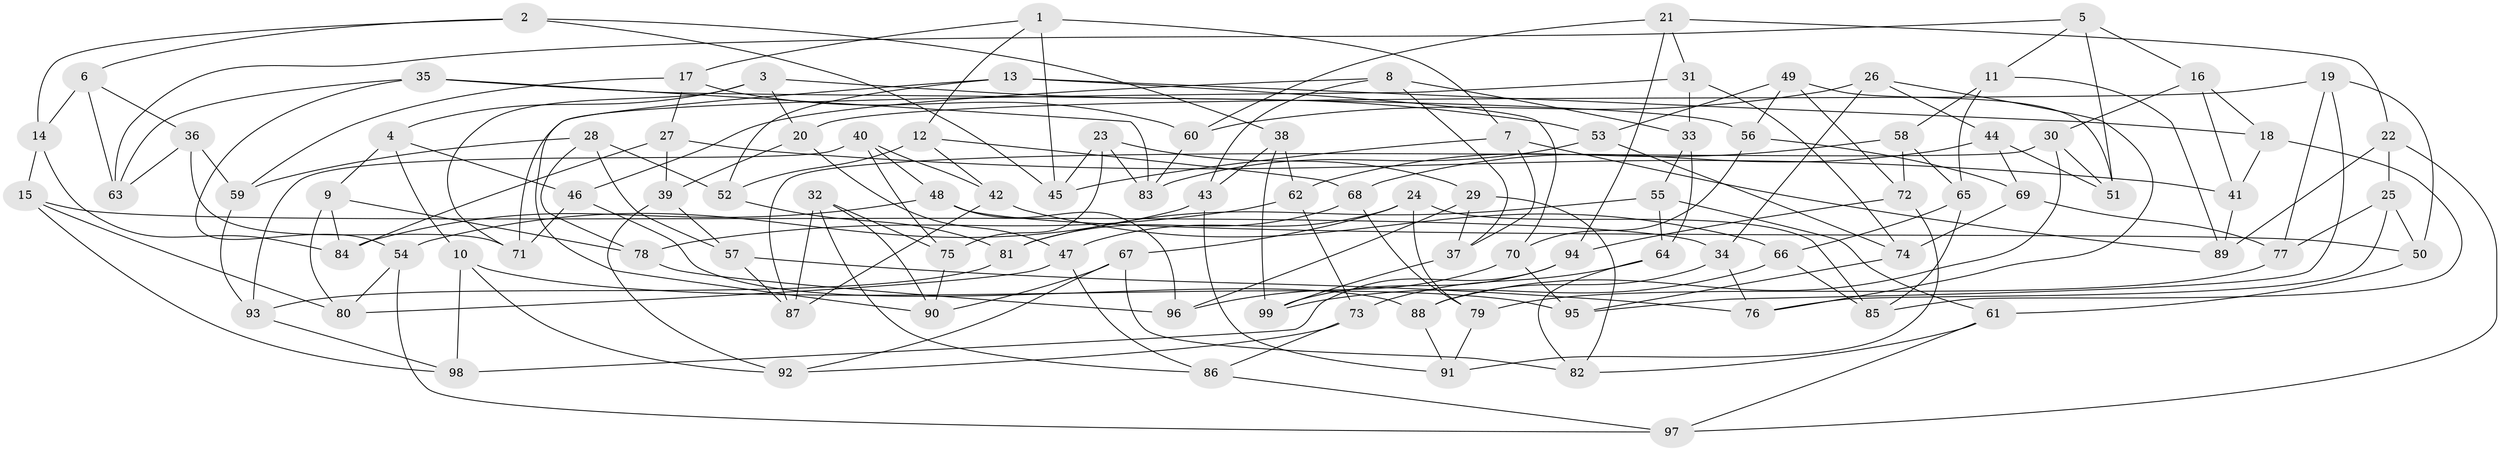 // Generated by graph-tools (version 1.1) at 2025/37/03/09/25 02:37:48]
// undirected, 99 vertices, 198 edges
graph export_dot {
graph [start="1"]
  node [color=gray90,style=filled];
  1;
  2;
  3;
  4;
  5;
  6;
  7;
  8;
  9;
  10;
  11;
  12;
  13;
  14;
  15;
  16;
  17;
  18;
  19;
  20;
  21;
  22;
  23;
  24;
  25;
  26;
  27;
  28;
  29;
  30;
  31;
  32;
  33;
  34;
  35;
  36;
  37;
  38;
  39;
  40;
  41;
  42;
  43;
  44;
  45;
  46;
  47;
  48;
  49;
  50;
  51;
  52;
  53;
  54;
  55;
  56;
  57;
  58;
  59;
  60;
  61;
  62;
  63;
  64;
  65;
  66;
  67;
  68;
  69;
  70;
  71;
  72;
  73;
  74;
  75;
  76;
  77;
  78;
  79;
  80;
  81;
  82;
  83;
  84;
  85;
  86;
  87;
  88;
  89;
  90;
  91;
  92;
  93;
  94;
  95;
  96;
  97;
  98;
  99;
  1 -- 45;
  1 -- 12;
  1 -- 7;
  1 -- 17;
  2 -- 45;
  2 -- 38;
  2 -- 14;
  2 -- 6;
  3 -- 71;
  3 -- 20;
  3 -- 53;
  3 -- 4;
  4 -- 10;
  4 -- 46;
  4 -- 9;
  5 -- 16;
  5 -- 63;
  5 -- 11;
  5 -- 51;
  6 -- 63;
  6 -- 36;
  6 -- 14;
  7 -- 89;
  7 -- 37;
  7 -- 45;
  8 -- 33;
  8 -- 46;
  8 -- 43;
  8 -- 37;
  9 -- 78;
  9 -- 84;
  9 -- 80;
  10 -- 92;
  10 -- 95;
  10 -- 98;
  11 -- 58;
  11 -- 65;
  11 -- 89;
  12 -- 52;
  12 -- 42;
  12 -- 68;
  13 -- 18;
  13 -- 70;
  13 -- 90;
  13 -- 52;
  14 -- 84;
  14 -- 15;
  15 -- 80;
  15 -- 34;
  15 -- 98;
  16 -- 30;
  16 -- 41;
  16 -- 18;
  17 -- 27;
  17 -- 59;
  17 -- 60;
  18 -- 41;
  18 -- 85;
  19 -- 77;
  19 -- 20;
  19 -- 95;
  19 -- 50;
  20 -- 47;
  20 -- 39;
  21 -- 60;
  21 -- 22;
  21 -- 94;
  21 -- 31;
  22 -- 25;
  22 -- 97;
  22 -- 89;
  23 -- 29;
  23 -- 83;
  23 -- 45;
  23 -- 75;
  24 -- 67;
  24 -- 85;
  24 -- 47;
  24 -- 79;
  25 -- 50;
  25 -- 76;
  25 -- 77;
  26 -- 76;
  26 -- 34;
  26 -- 44;
  26 -- 60;
  27 -- 41;
  27 -- 84;
  27 -- 39;
  28 -- 52;
  28 -- 57;
  28 -- 59;
  28 -- 78;
  29 -- 82;
  29 -- 96;
  29 -- 37;
  30 -- 88;
  30 -- 87;
  30 -- 51;
  31 -- 33;
  31 -- 74;
  31 -- 71;
  32 -- 90;
  32 -- 87;
  32 -- 75;
  32 -- 86;
  33 -- 55;
  33 -- 64;
  34 -- 76;
  34 -- 88;
  35 -- 56;
  35 -- 63;
  35 -- 54;
  35 -- 83;
  36 -- 63;
  36 -- 71;
  36 -- 59;
  37 -- 99;
  38 -- 43;
  38 -- 99;
  38 -- 62;
  39 -- 57;
  39 -- 92;
  40 -- 75;
  40 -- 42;
  40 -- 48;
  40 -- 93;
  41 -- 89;
  42 -- 66;
  42 -- 87;
  43 -- 91;
  43 -- 54;
  44 -- 68;
  44 -- 51;
  44 -- 69;
  46 -- 71;
  46 -- 88;
  47 -- 86;
  47 -- 80;
  48 -- 50;
  48 -- 84;
  48 -- 96;
  49 -- 53;
  49 -- 51;
  49 -- 56;
  49 -- 72;
  50 -- 61;
  52 -- 81;
  53 -- 74;
  53 -- 83;
  54 -- 97;
  54 -- 80;
  55 -- 64;
  55 -- 81;
  55 -- 61;
  56 -- 70;
  56 -- 69;
  57 -- 76;
  57 -- 87;
  58 -- 62;
  58 -- 72;
  58 -- 65;
  59 -- 93;
  60 -- 83;
  61 -- 82;
  61 -- 97;
  62 -- 73;
  62 -- 78;
  64 -- 82;
  64 -- 73;
  65 -- 66;
  65 -- 85;
  66 -- 99;
  66 -- 85;
  67 -- 82;
  67 -- 90;
  67 -- 92;
  68 -- 79;
  68 -- 81;
  69 -- 74;
  69 -- 77;
  70 -- 96;
  70 -- 95;
  72 -- 91;
  72 -- 94;
  73 -- 86;
  73 -- 92;
  74 -- 95;
  75 -- 90;
  77 -- 79;
  78 -- 96;
  79 -- 91;
  81 -- 93;
  86 -- 97;
  88 -- 91;
  93 -- 98;
  94 -- 98;
  94 -- 99;
}
